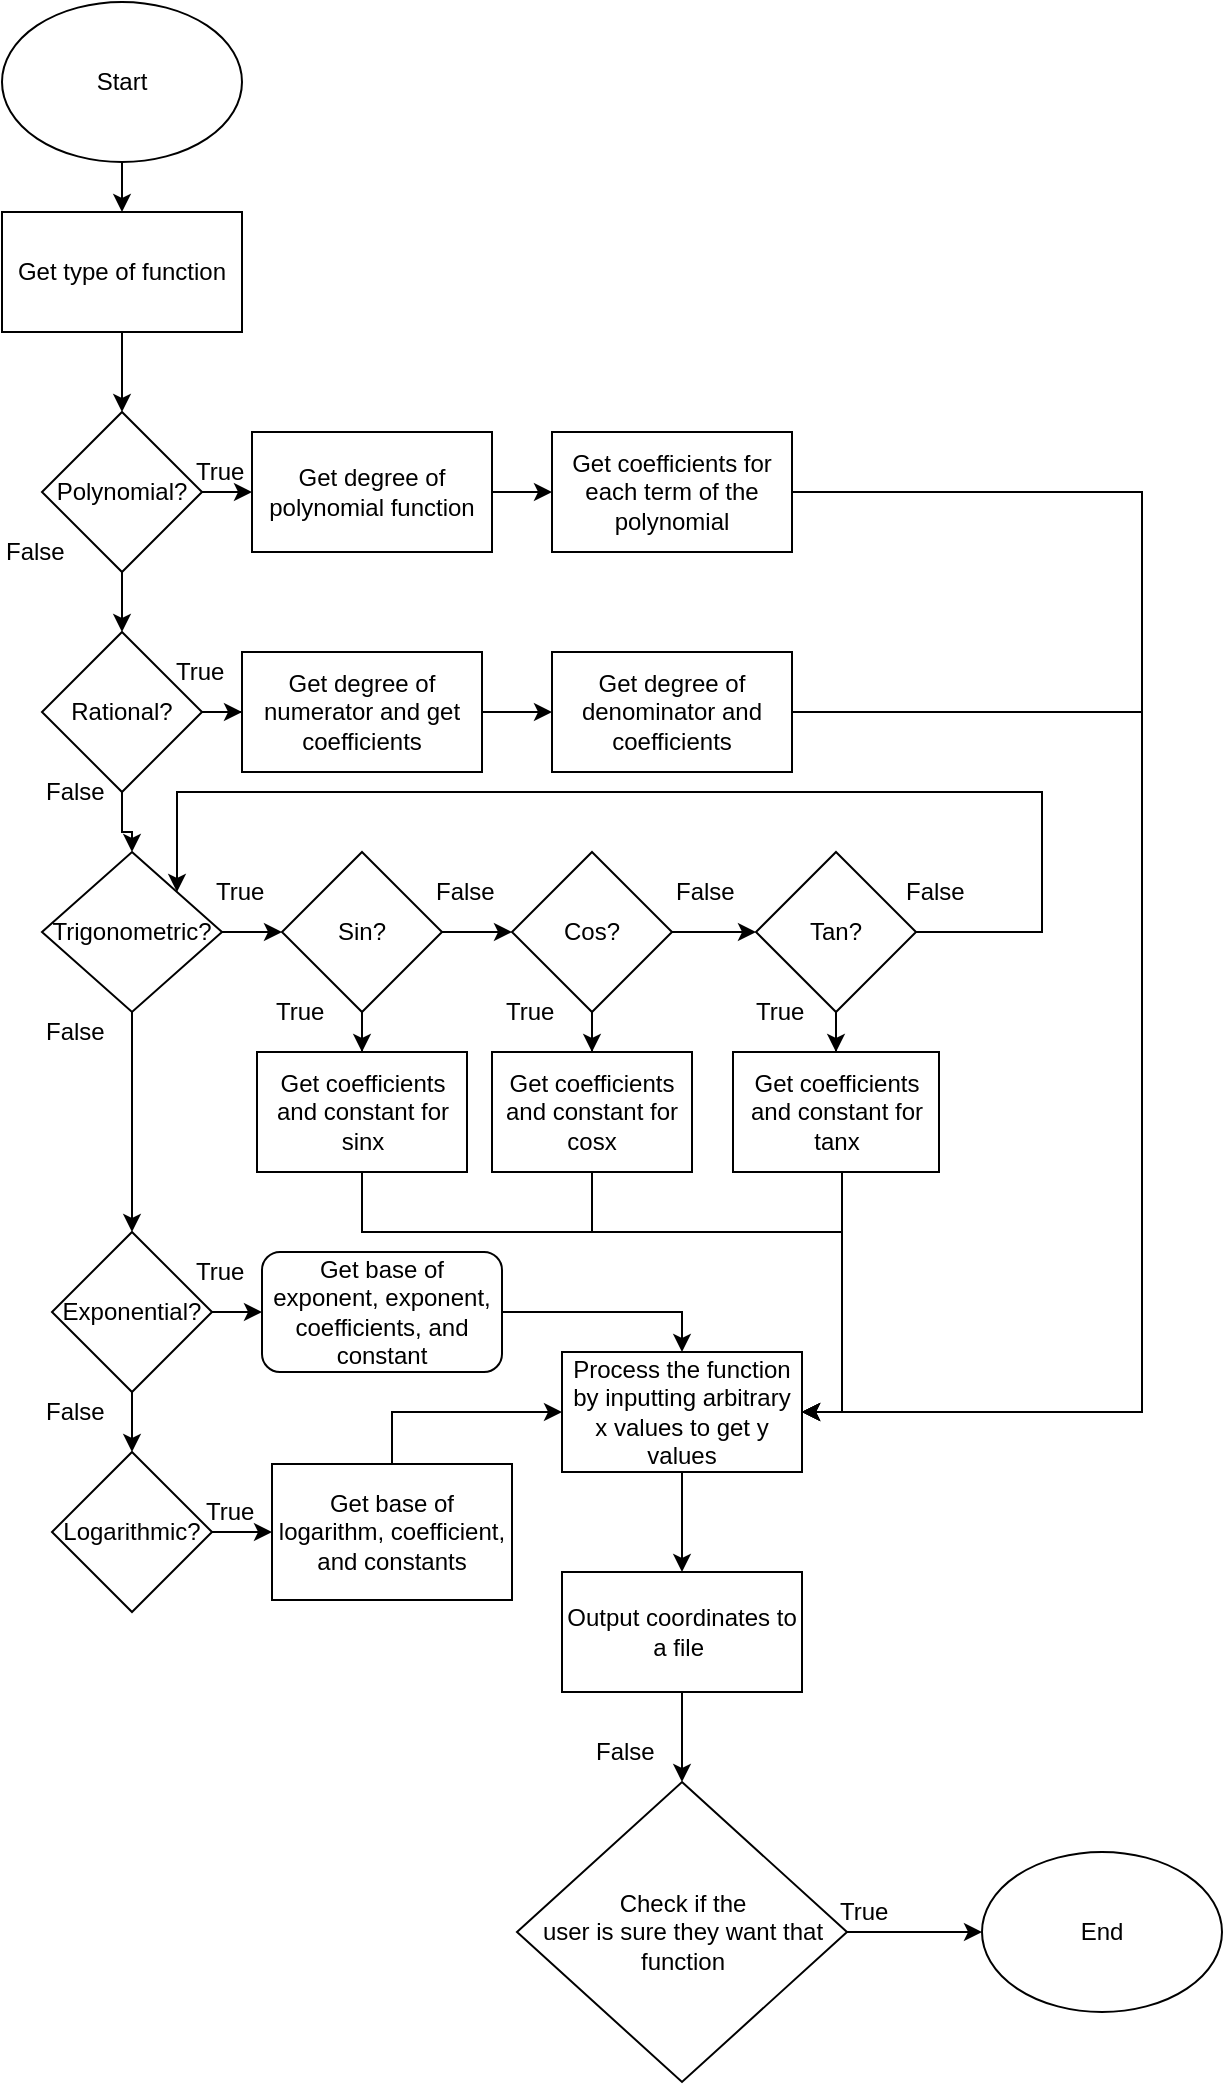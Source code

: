 <mxfile version="12.2.3" type="github" pages="1">
  <diagram id="Ebnv-GKzkVtxkwz2iY0m" name="Page-1">
    <mxGraphModel dx="854" dy="436" grid="1" gridSize="10" guides="1" tooltips="1" connect="1" arrows="1" fold="1" page="1" pageScale="1" pageWidth="827" pageHeight="1169" math="0" shadow="0">
      <root>
        <mxCell id="0"/>
        <mxCell id="1" parent="0"/>
        <mxCell id="rsi7xCCTeZryVI8gcBHA-8" value="" style="edgeStyle=orthogonalEdgeStyle;rounded=0;orthogonalLoop=1;jettySize=auto;html=1;" edge="1" parent="1" source="JjqrXNdA9rt6CY1BIO7P-1" target="rsi7xCCTeZryVI8gcBHA-7">
          <mxGeometry relative="1" as="geometry"/>
        </mxCell>
        <mxCell id="JjqrXNdA9rt6CY1BIO7P-1" value="Start" style="ellipse;whiteSpace=wrap;html=1;" parent="1" vertex="1">
          <mxGeometry x="50" y="25" width="120" height="80" as="geometry"/>
        </mxCell>
        <mxCell id="rsi7xCCTeZryVI8gcBHA-30" style="edgeStyle=orthogonalEdgeStyle;rounded=0;orthogonalLoop=1;jettySize=auto;html=1;exitX=1;exitY=0.5;exitDx=0;exitDy=0;entryX=0;entryY=0.5;entryDx=0;entryDy=0;" edge="1" parent="1" source="1vBB7NY_RCICOXM90jw8-15" target="1vBB7NY_RCICOXM90jw8-21">
          <mxGeometry relative="1" as="geometry"/>
        </mxCell>
        <mxCell id="1vBB7NY_RCICOXM90jw8-15" value="Get degree of polynomial function" style="rounded=0;whiteSpace=wrap;html=1;" parent="1" vertex="1">
          <mxGeometry x="175" y="240" width="120" height="60" as="geometry"/>
        </mxCell>
        <mxCell id="rsi7xCCTeZryVI8gcBHA-86" style="edgeStyle=orthogonalEdgeStyle;rounded=0;orthogonalLoop=1;jettySize=auto;html=1;entryX=1;entryY=0.5;entryDx=0;entryDy=0;" edge="1" parent="1" source="1vBB7NY_RCICOXM90jw8-21" target="1vBB7NY_RCICOXM90jw8-58">
          <mxGeometry relative="1" as="geometry">
            <Array as="points">
              <mxPoint x="620" y="270"/>
              <mxPoint x="620" y="730"/>
            </Array>
          </mxGeometry>
        </mxCell>
        <mxCell id="1vBB7NY_RCICOXM90jw8-21" value="Get coefficients for each term of the polynomial" style="rounded=0;whiteSpace=wrap;html=1;" parent="1" vertex="1">
          <mxGeometry x="325" y="240" width="120" height="60" as="geometry"/>
        </mxCell>
        <mxCell id="rsi7xCCTeZryVI8gcBHA-33" style="edgeStyle=orthogonalEdgeStyle;rounded=0;orthogonalLoop=1;jettySize=auto;html=1;entryX=0;entryY=0.5;entryDx=0;entryDy=0;" edge="1" parent="1" source="1vBB7NY_RCICOXM90jw8-26" target="1vBB7NY_RCICOXM90jw8-28">
          <mxGeometry relative="1" as="geometry"/>
        </mxCell>
        <mxCell id="1vBB7NY_RCICOXM90jw8-26" value="Get degree of numerator and get coefficients" style="rounded=0;whiteSpace=wrap;html=1;" parent="1" vertex="1">
          <mxGeometry x="170" y="350" width="120" height="60" as="geometry"/>
        </mxCell>
        <mxCell id="rsi7xCCTeZryVI8gcBHA-85" style="edgeStyle=orthogonalEdgeStyle;rounded=0;orthogonalLoop=1;jettySize=auto;html=1;exitX=1;exitY=0.5;exitDx=0;exitDy=0;entryX=1;entryY=0.5;entryDx=0;entryDy=0;" edge="1" parent="1" source="1vBB7NY_RCICOXM90jw8-28" target="1vBB7NY_RCICOXM90jw8-58">
          <mxGeometry relative="1" as="geometry">
            <Array as="points">
              <mxPoint x="620" y="380"/>
              <mxPoint x="620" y="730"/>
            </Array>
          </mxGeometry>
        </mxCell>
        <mxCell id="1vBB7NY_RCICOXM90jw8-28" value="Get degree of denominator and coefficients" style="rounded=0;whiteSpace=wrap;html=1;" parent="1" vertex="1">
          <mxGeometry x="325" y="350" width="120" height="60" as="geometry"/>
        </mxCell>
        <mxCell id="rsi7xCCTeZryVI8gcBHA-78" style="edgeStyle=orthogonalEdgeStyle;rounded=0;orthogonalLoop=1;jettySize=auto;html=1;entryX=1;entryY=0.5;entryDx=0;entryDy=0;exitX=0.5;exitY=1;exitDx=0;exitDy=0;" edge="1" parent="1" source="1vBB7NY_RCICOXM90jw8-34" target="1vBB7NY_RCICOXM90jw8-58">
          <mxGeometry relative="1" as="geometry">
            <mxPoint x="270" y="630" as="targetPoint"/>
            <Array as="points">
              <mxPoint x="230" y="640"/>
              <mxPoint x="470" y="640"/>
              <mxPoint x="470" y="730"/>
            </Array>
          </mxGeometry>
        </mxCell>
        <mxCell id="1vBB7NY_RCICOXM90jw8-34" value="Get coefficients and constant for sinx" style="rounded=0;whiteSpace=wrap;html=1;" parent="1" vertex="1">
          <mxGeometry x="177.5" y="550" width="105" height="60" as="geometry"/>
        </mxCell>
        <mxCell id="1vBB7NY_RCICOXM90jw8-35" value="Get coefficients and constant for cosx" style="rounded=0;whiteSpace=wrap;html=1;" parent="1" vertex="1">
          <mxGeometry x="295" y="550" width="100" height="60" as="geometry"/>
        </mxCell>
        <mxCell id="rsi7xCCTeZryVI8gcBHA-84" style="edgeStyle=orthogonalEdgeStyle;rounded=0;orthogonalLoop=1;jettySize=auto;html=1;entryX=1;entryY=0.5;entryDx=0;entryDy=0;" edge="1" parent="1" source="1vBB7NY_RCICOXM90jw8-36" target="1vBB7NY_RCICOXM90jw8-58">
          <mxGeometry relative="1" as="geometry">
            <Array as="points">
              <mxPoint x="470" y="730"/>
            </Array>
          </mxGeometry>
        </mxCell>
        <mxCell id="1vBB7NY_RCICOXM90jw8-36" value="&lt;span style=&quot;white-space: normal&quot;&gt;Get coefficients and constant for tanx&lt;/span&gt;" style="rounded=0;whiteSpace=wrap;html=1;" parent="1" vertex="1">
          <mxGeometry x="415.5" y="550" width="103" height="60" as="geometry"/>
        </mxCell>
        <mxCell id="rsi7xCCTeZryVI8gcBHA-18" value="" style="edgeStyle=orthogonalEdgeStyle;rounded=0;orthogonalLoop=1;jettySize=auto;html=1;entryX=0;entryY=0.5;entryDx=0;entryDy=0;" edge="1" parent="1" source="1vBB7NY_RCICOXM90jw8-50" target="1vBB7NY_RCICOXM90jw8-58">
          <mxGeometry relative="1" as="geometry">
            <mxPoint x="245" y="680" as="targetPoint"/>
            <Array as="points">
              <mxPoint x="245" y="730"/>
            </Array>
          </mxGeometry>
        </mxCell>
        <mxCell id="1vBB7NY_RCICOXM90jw8-50" value="Get base of logarithm, coefficient, and constants" style="rounded=0;whiteSpace=wrap;html=1;" parent="1" vertex="1">
          <mxGeometry x="185" y="756" width="120" height="68" as="geometry"/>
        </mxCell>
        <mxCell id="rsi7xCCTeZryVI8gcBHA-26" style="edgeStyle=orthogonalEdgeStyle;rounded=0;orthogonalLoop=1;jettySize=auto;html=1;entryX=0.5;entryY=0;entryDx=0;entryDy=0;" edge="1" parent="1" source="1vBB7NY_RCICOXM90jw8-56" target="1vBB7NY_RCICOXM90jw8-58">
          <mxGeometry relative="1" as="geometry"/>
        </mxCell>
        <mxCell id="1vBB7NY_RCICOXM90jw8-56" value="Get base of exponent, exponent, coefficients, and constant" style="rounded=1;whiteSpace=wrap;html=1;" parent="1" vertex="1">
          <mxGeometry x="180" y="650" width="120" height="60" as="geometry"/>
        </mxCell>
        <mxCell id="1vBB7NY_RCICOXM90jw8-58" value="Process the function by inputting arbitrary x values to get y values" style="rounded=0;whiteSpace=wrap;html=1;" parent="1" vertex="1">
          <mxGeometry x="330" y="700" width="120" height="60" as="geometry"/>
        </mxCell>
        <mxCell id="1vBB7NY_RCICOXM90jw8-75" value="Output coordinates to a file&amp;nbsp;" style="rounded=0;whiteSpace=wrap;html=1;" parent="1" vertex="1">
          <mxGeometry x="330" y="810" width="120" height="60" as="geometry"/>
        </mxCell>
        <mxCell id="1vBB7NY_RCICOXM90jw8-76" value="" style="endArrow=classic;html=1;entryX=0.5;entryY=0;entryDx=0;entryDy=0;exitX=0.5;exitY=1;exitDx=0;exitDy=0;" parent="1" source="1vBB7NY_RCICOXM90jw8-58" target="1vBB7NY_RCICOXM90jw8-75" edge="1">
          <mxGeometry width="50" height="50" relative="1" as="geometry">
            <mxPoint x="370" y="800" as="sourcePoint"/>
            <mxPoint x="420" y="750" as="targetPoint"/>
          </mxGeometry>
        </mxCell>
        <mxCell id="1vBB7NY_RCICOXM90jw8-79" value="" style="endArrow=classic;html=1;entryX=0.5;entryY=0;entryDx=0;entryDy=0;" parent="1" source="1vBB7NY_RCICOXM90jw8-75" edge="1" target="hTCTgtjbJ4stzaM31yJ2-1">
          <mxGeometry width="50" height="50" relative="1" as="geometry">
            <mxPoint x="390" y="880" as="sourcePoint"/>
            <mxPoint x="390" y="860" as="targetPoint"/>
          </mxGeometry>
        </mxCell>
        <mxCell id="rsi7xCCTeZryVI8gcBHA-24" value="" style="edgeStyle=orthogonalEdgeStyle;rounded=0;orthogonalLoop=1;jettySize=auto;html=1;" edge="1" parent="1" source="hTCTgtjbJ4stzaM31yJ2-1" target="hTCTgtjbJ4stzaM31yJ2-4">
          <mxGeometry relative="1" as="geometry">
            <mxPoint x="535" y="990" as="targetPoint"/>
          </mxGeometry>
        </mxCell>
        <mxCell id="hTCTgtjbJ4stzaM31yJ2-1" value="Check if the &lt;br&gt;user is sure they want that function" style="rhombus;whiteSpace=wrap;html=1;" parent="1" vertex="1">
          <mxGeometry x="307.5" y="915" width="165" height="150" as="geometry"/>
        </mxCell>
        <mxCell id="hTCTgtjbJ4stzaM31yJ2-4" value="End" style="ellipse;whiteSpace=wrap;html=1;" parent="1" vertex="1">
          <mxGeometry x="540" y="950" width="120" height="80" as="geometry"/>
        </mxCell>
        <mxCell id="hTCTgtjbJ4stzaM31yJ2-8" value="True" style="text;html=1;resizable=0;points=[];autosize=1;align=left;verticalAlign=top;spacingTop=-4;" parent="1" vertex="1">
          <mxGeometry x="467" y="970" width="40" height="20" as="geometry"/>
        </mxCell>
        <mxCell id="hTCTgtjbJ4stzaM31yJ2-9" value="False" style="text;html=1;resizable=0;points=[];autosize=1;align=left;verticalAlign=top;spacingTop=-4;" parent="1" vertex="1">
          <mxGeometry x="345" y="890" width="40" height="20" as="geometry"/>
        </mxCell>
        <mxCell id="rsi7xCCTeZryVI8gcBHA-76" style="edgeStyle=orthogonalEdgeStyle;rounded=0;orthogonalLoop=1;jettySize=auto;html=1;exitX=0.5;exitY=1;exitDx=0;exitDy=0;entryX=0;entryY=0.5;entryDx=0;entryDy=0;" edge="1" parent="1" source="rsi7xCCTeZryVI8gcBHA-7" target="rsi7xCCTeZryVI8gcBHA-9">
          <mxGeometry relative="1" as="geometry"/>
        </mxCell>
        <mxCell id="rsi7xCCTeZryVI8gcBHA-7" value="Get type of function" style="rounded=0;whiteSpace=wrap;html=1;" vertex="1" parent="1">
          <mxGeometry x="50" y="130" width="120" height="60" as="geometry"/>
        </mxCell>
        <mxCell id="rsi7xCCTeZryVI8gcBHA-28" style="edgeStyle=orthogonalEdgeStyle;rounded=0;orthogonalLoop=1;jettySize=auto;html=1;entryX=0;entryY=0.5;entryDx=0;entryDy=0;" edge="1" parent="1" source="rsi7xCCTeZryVI8gcBHA-9" target="1vBB7NY_RCICOXM90jw8-15">
          <mxGeometry relative="1" as="geometry"/>
        </mxCell>
        <mxCell id="rsi7xCCTeZryVI8gcBHA-34" style="edgeStyle=orthogonalEdgeStyle;rounded=0;orthogonalLoop=1;jettySize=auto;html=1;exitX=1;exitY=0.5;exitDx=0;exitDy=0;entryX=0.5;entryY=0;entryDx=0;entryDy=0;" edge="1" parent="1" source="rsi7xCCTeZryVI8gcBHA-9" target="rsi7xCCTeZryVI8gcBHA-10">
          <mxGeometry relative="1" as="geometry"/>
        </mxCell>
        <mxCell id="rsi7xCCTeZryVI8gcBHA-9" value="Polynomial?" style="rhombus;whiteSpace=wrap;html=1;direction=south;" vertex="1" parent="1">
          <mxGeometry x="70" y="230" width="80" height="80" as="geometry"/>
        </mxCell>
        <mxCell id="rsi7xCCTeZryVI8gcBHA-32" style="edgeStyle=orthogonalEdgeStyle;rounded=0;orthogonalLoop=1;jettySize=auto;html=1;" edge="1" parent="1" source="rsi7xCCTeZryVI8gcBHA-10" target="1vBB7NY_RCICOXM90jw8-26">
          <mxGeometry relative="1" as="geometry"/>
        </mxCell>
        <mxCell id="rsi7xCCTeZryVI8gcBHA-35" style="edgeStyle=orthogonalEdgeStyle;rounded=0;orthogonalLoop=1;jettySize=auto;html=1;entryX=0.5;entryY=0;entryDx=0;entryDy=0;" edge="1" parent="1" source="rsi7xCCTeZryVI8gcBHA-10" target="rsi7xCCTeZryVI8gcBHA-13">
          <mxGeometry relative="1" as="geometry"/>
        </mxCell>
        <mxCell id="rsi7xCCTeZryVI8gcBHA-10" value="Rational?" style="rhombus;whiteSpace=wrap;html=1;" vertex="1" parent="1">
          <mxGeometry x="70" y="340" width="80" height="80" as="geometry"/>
        </mxCell>
        <mxCell id="rsi7xCCTeZryVI8gcBHA-36" style="edgeStyle=orthogonalEdgeStyle;rounded=0;orthogonalLoop=1;jettySize=auto;html=1;entryX=0.5;entryY=0;entryDx=0;entryDy=0;" edge="1" parent="1" source="rsi7xCCTeZryVI8gcBHA-13" target="rsi7xCCTeZryVI8gcBHA-14">
          <mxGeometry relative="1" as="geometry"/>
        </mxCell>
        <mxCell id="rsi7xCCTeZryVI8gcBHA-46" style="edgeStyle=orthogonalEdgeStyle;rounded=0;orthogonalLoop=1;jettySize=auto;html=1;entryX=0;entryY=0.5;entryDx=0;entryDy=0;" edge="1" parent="1" source="rsi7xCCTeZryVI8gcBHA-13" target="rsi7xCCTeZryVI8gcBHA-39">
          <mxGeometry relative="1" as="geometry"/>
        </mxCell>
        <mxCell id="rsi7xCCTeZryVI8gcBHA-13" value="Trigonometric?" style="rhombus;whiteSpace=wrap;html=1;" vertex="1" parent="1">
          <mxGeometry x="70" y="450" width="90" height="80" as="geometry"/>
        </mxCell>
        <mxCell id="rsi7xCCTeZryVI8gcBHA-42" style="edgeStyle=orthogonalEdgeStyle;rounded=0;orthogonalLoop=1;jettySize=auto;html=1;exitX=0.5;exitY=1;exitDx=0;exitDy=0;entryX=0.5;entryY=0;entryDx=0;entryDy=0;" edge="1" parent="1" source="rsi7xCCTeZryVI8gcBHA-14" target="rsi7xCCTeZryVI8gcBHA-15">
          <mxGeometry relative="1" as="geometry"/>
        </mxCell>
        <mxCell id="rsi7xCCTeZryVI8gcBHA-43" style="edgeStyle=orthogonalEdgeStyle;rounded=0;orthogonalLoop=1;jettySize=auto;html=1;entryX=0;entryY=0.5;entryDx=0;entryDy=0;" edge="1" parent="1" source="rsi7xCCTeZryVI8gcBHA-14" target="1vBB7NY_RCICOXM90jw8-56">
          <mxGeometry relative="1" as="geometry"/>
        </mxCell>
        <mxCell id="rsi7xCCTeZryVI8gcBHA-14" value="Exponential?" style="rhombus;whiteSpace=wrap;html=1;" vertex="1" parent="1">
          <mxGeometry x="75" y="640" width="80" height="80" as="geometry"/>
        </mxCell>
        <mxCell id="rsi7xCCTeZryVI8gcBHA-20" value="" style="edgeStyle=orthogonalEdgeStyle;rounded=0;orthogonalLoop=1;jettySize=auto;html=1;" edge="1" parent="1" source="rsi7xCCTeZryVI8gcBHA-15" target="1vBB7NY_RCICOXM90jw8-50">
          <mxGeometry relative="1" as="geometry"/>
        </mxCell>
        <mxCell id="rsi7xCCTeZryVI8gcBHA-15" value="Logarithmic?" style="rhombus;whiteSpace=wrap;html=1;" vertex="1" parent="1">
          <mxGeometry x="75" y="750" width="80" height="80" as="geometry"/>
        </mxCell>
        <mxCell id="rsi7xCCTeZryVI8gcBHA-47" style="edgeStyle=orthogonalEdgeStyle;rounded=0;orthogonalLoop=1;jettySize=auto;html=1;entryX=0;entryY=0.5;entryDx=0;entryDy=0;" edge="1" parent="1" source="rsi7xCCTeZryVI8gcBHA-39" target="rsi7xCCTeZryVI8gcBHA-44">
          <mxGeometry relative="1" as="geometry"/>
        </mxCell>
        <mxCell id="rsi7xCCTeZryVI8gcBHA-61" style="edgeStyle=orthogonalEdgeStyle;rounded=0;orthogonalLoop=1;jettySize=auto;html=1;" edge="1" parent="1" source="rsi7xCCTeZryVI8gcBHA-39" target="1vBB7NY_RCICOXM90jw8-34">
          <mxGeometry relative="1" as="geometry"/>
        </mxCell>
        <mxCell id="rsi7xCCTeZryVI8gcBHA-39" value="Sin?" style="rhombus;whiteSpace=wrap;html=1;" vertex="1" parent="1">
          <mxGeometry x="190" y="450" width="80" height="80" as="geometry"/>
        </mxCell>
        <mxCell id="rsi7xCCTeZryVI8gcBHA-48" style="edgeStyle=orthogonalEdgeStyle;rounded=0;orthogonalLoop=1;jettySize=auto;html=1;entryX=0;entryY=0.5;entryDx=0;entryDy=0;" edge="1" parent="1" source="rsi7xCCTeZryVI8gcBHA-44" target="rsi7xCCTeZryVI8gcBHA-45">
          <mxGeometry relative="1" as="geometry"/>
        </mxCell>
        <mxCell id="rsi7xCCTeZryVI8gcBHA-60" style="edgeStyle=orthogonalEdgeStyle;rounded=0;orthogonalLoop=1;jettySize=auto;html=1;entryX=0.5;entryY=0;entryDx=0;entryDy=0;" edge="1" parent="1" source="rsi7xCCTeZryVI8gcBHA-44" target="1vBB7NY_RCICOXM90jw8-35">
          <mxGeometry relative="1" as="geometry"/>
        </mxCell>
        <mxCell id="rsi7xCCTeZryVI8gcBHA-44" value="Cos?" style="rhombus;whiteSpace=wrap;html=1;" vertex="1" parent="1">
          <mxGeometry x="305" y="450" width="80" height="80" as="geometry"/>
        </mxCell>
        <mxCell id="rsi7xCCTeZryVI8gcBHA-57" value="" style="edgeStyle=orthogonalEdgeStyle;rounded=0;orthogonalLoop=1;jettySize=auto;html=1;" edge="1" parent="1" source="rsi7xCCTeZryVI8gcBHA-45" target="1vBB7NY_RCICOXM90jw8-36">
          <mxGeometry relative="1" as="geometry"/>
        </mxCell>
        <mxCell id="rsi7xCCTeZryVI8gcBHA-65" style="edgeStyle=orthogonalEdgeStyle;rounded=0;orthogonalLoop=1;jettySize=auto;html=1;entryX=1;entryY=0;entryDx=0;entryDy=0;" edge="1" parent="1" source="rsi7xCCTeZryVI8gcBHA-45" target="rsi7xCCTeZryVI8gcBHA-13">
          <mxGeometry relative="1" as="geometry">
            <mxPoint x="150" y="420" as="targetPoint"/>
            <Array as="points">
              <mxPoint x="570" y="490"/>
              <mxPoint x="570" y="420"/>
              <mxPoint x="138" y="420"/>
            </Array>
          </mxGeometry>
        </mxCell>
        <mxCell id="rsi7xCCTeZryVI8gcBHA-45" value="Tan?" style="rhombus;whiteSpace=wrap;html=1;" vertex="1" parent="1">
          <mxGeometry x="427" y="450" width="80" height="80" as="geometry"/>
        </mxCell>
        <mxCell id="rsi7xCCTeZryVI8gcBHA-50" value="True" style="text;html=1;resizable=0;points=[];autosize=1;align=left;verticalAlign=top;spacingTop=-4;" vertex="1" parent="1">
          <mxGeometry x="145" y="250" width="40" height="20" as="geometry"/>
        </mxCell>
        <mxCell id="rsi7xCCTeZryVI8gcBHA-51" value="True" style="text;html=1;resizable=0;points=[];autosize=1;align=left;verticalAlign=top;spacingTop=-4;" vertex="1" parent="1">
          <mxGeometry x="135" y="350" width="40" height="20" as="geometry"/>
        </mxCell>
        <mxCell id="rsi7xCCTeZryVI8gcBHA-52" value="True" style="text;html=1;resizable=0;points=[];autosize=1;align=left;verticalAlign=top;spacingTop=-4;" vertex="1" parent="1">
          <mxGeometry x="155" y="460" width="40" height="20" as="geometry"/>
        </mxCell>
        <mxCell id="rsi7xCCTeZryVI8gcBHA-53" value="True" style="text;html=1;resizable=0;points=[];autosize=1;align=left;verticalAlign=top;spacingTop=-4;" vertex="1" parent="1">
          <mxGeometry x="145" y="650" width="40" height="20" as="geometry"/>
        </mxCell>
        <mxCell id="rsi7xCCTeZryVI8gcBHA-54" value="True" style="text;html=1;resizable=0;points=[];autosize=1;align=left;verticalAlign=top;spacingTop=-4;" vertex="1" parent="1">
          <mxGeometry x="150" y="770" width="40" height="20" as="geometry"/>
        </mxCell>
        <mxCell id="rsi7xCCTeZryVI8gcBHA-66" value="True" style="text;html=1;resizable=0;points=[];autosize=1;align=left;verticalAlign=top;spacingTop=-4;" vertex="1" parent="1">
          <mxGeometry x="185" y="520" width="40" height="20" as="geometry"/>
        </mxCell>
        <mxCell id="rsi7xCCTeZryVI8gcBHA-67" value="True" style="text;html=1;resizable=0;points=[];autosize=1;align=left;verticalAlign=top;spacingTop=-4;" vertex="1" parent="1">
          <mxGeometry x="300" y="520" width="40" height="20" as="geometry"/>
        </mxCell>
        <mxCell id="rsi7xCCTeZryVI8gcBHA-68" value="True" style="text;html=1;resizable=0;points=[];autosize=1;align=left;verticalAlign=top;spacingTop=-4;" vertex="1" parent="1">
          <mxGeometry x="425" y="520" width="40" height="20" as="geometry"/>
        </mxCell>
        <mxCell id="rsi7xCCTeZryVI8gcBHA-69" value="False" style="text;html=1;resizable=0;points=[];autosize=1;align=left;verticalAlign=top;spacingTop=-4;" vertex="1" parent="1">
          <mxGeometry x="70" y="720" width="40" height="20" as="geometry"/>
        </mxCell>
        <mxCell id="rsi7xCCTeZryVI8gcBHA-70" value="False" style="text;html=1;resizable=0;points=[];autosize=1;align=left;verticalAlign=top;spacingTop=-4;" vertex="1" parent="1">
          <mxGeometry x="70" y="530" width="40" height="20" as="geometry"/>
        </mxCell>
        <mxCell id="rsi7xCCTeZryVI8gcBHA-71" value="False" style="text;html=1;resizable=0;points=[];autosize=1;align=left;verticalAlign=top;spacingTop=-4;" vertex="1" parent="1">
          <mxGeometry x="70" y="410" width="40" height="20" as="geometry"/>
        </mxCell>
        <mxCell id="rsi7xCCTeZryVI8gcBHA-72" value="False" style="text;html=1;resizable=0;points=[];autosize=1;align=left;verticalAlign=top;spacingTop=-4;" vertex="1" parent="1">
          <mxGeometry x="50" y="290" width="40" height="20" as="geometry"/>
        </mxCell>
        <mxCell id="rsi7xCCTeZryVI8gcBHA-73" value="False" style="text;html=1;resizable=0;points=[];autosize=1;align=left;verticalAlign=top;spacingTop=-4;" vertex="1" parent="1">
          <mxGeometry x="265" y="460" width="40" height="20" as="geometry"/>
        </mxCell>
        <mxCell id="rsi7xCCTeZryVI8gcBHA-74" value="False" style="text;html=1;resizable=0;points=[];autosize=1;align=left;verticalAlign=top;spacingTop=-4;" vertex="1" parent="1">
          <mxGeometry x="385" y="460" width="40" height="20" as="geometry"/>
        </mxCell>
        <mxCell id="rsi7xCCTeZryVI8gcBHA-75" value="False" style="text;html=1;resizable=0;points=[];autosize=1;align=left;verticalAlign=top;spacingTop=-4;" vertex="1" parent="1">
          <mxGeometry x="500" y="460" width="40" height="20" as="geometry"/>
        </mxCell>
        <mxCell id="rsi7xCCTeZryVI8gcBHA-81" value="" style="endArrow=none;html=1;entryX=0.5;entryY=1;entryDx=0;entryDy=0;" edge="1" parent="1" target="1vBB7NY_RCICOXM90jw8-35">
          <mxGeometry width="50" height="50" relative="1" as="geometry">
            <mxPoint x="345" y="640" as="sourcePoint"/>
            <mxPoint x="370" y="610" as="targetPoint"/>
          </mxGeometry>
        </mxCell>
      </root>
    </mxGraphModel>
  </diagram>
</mxfile>
